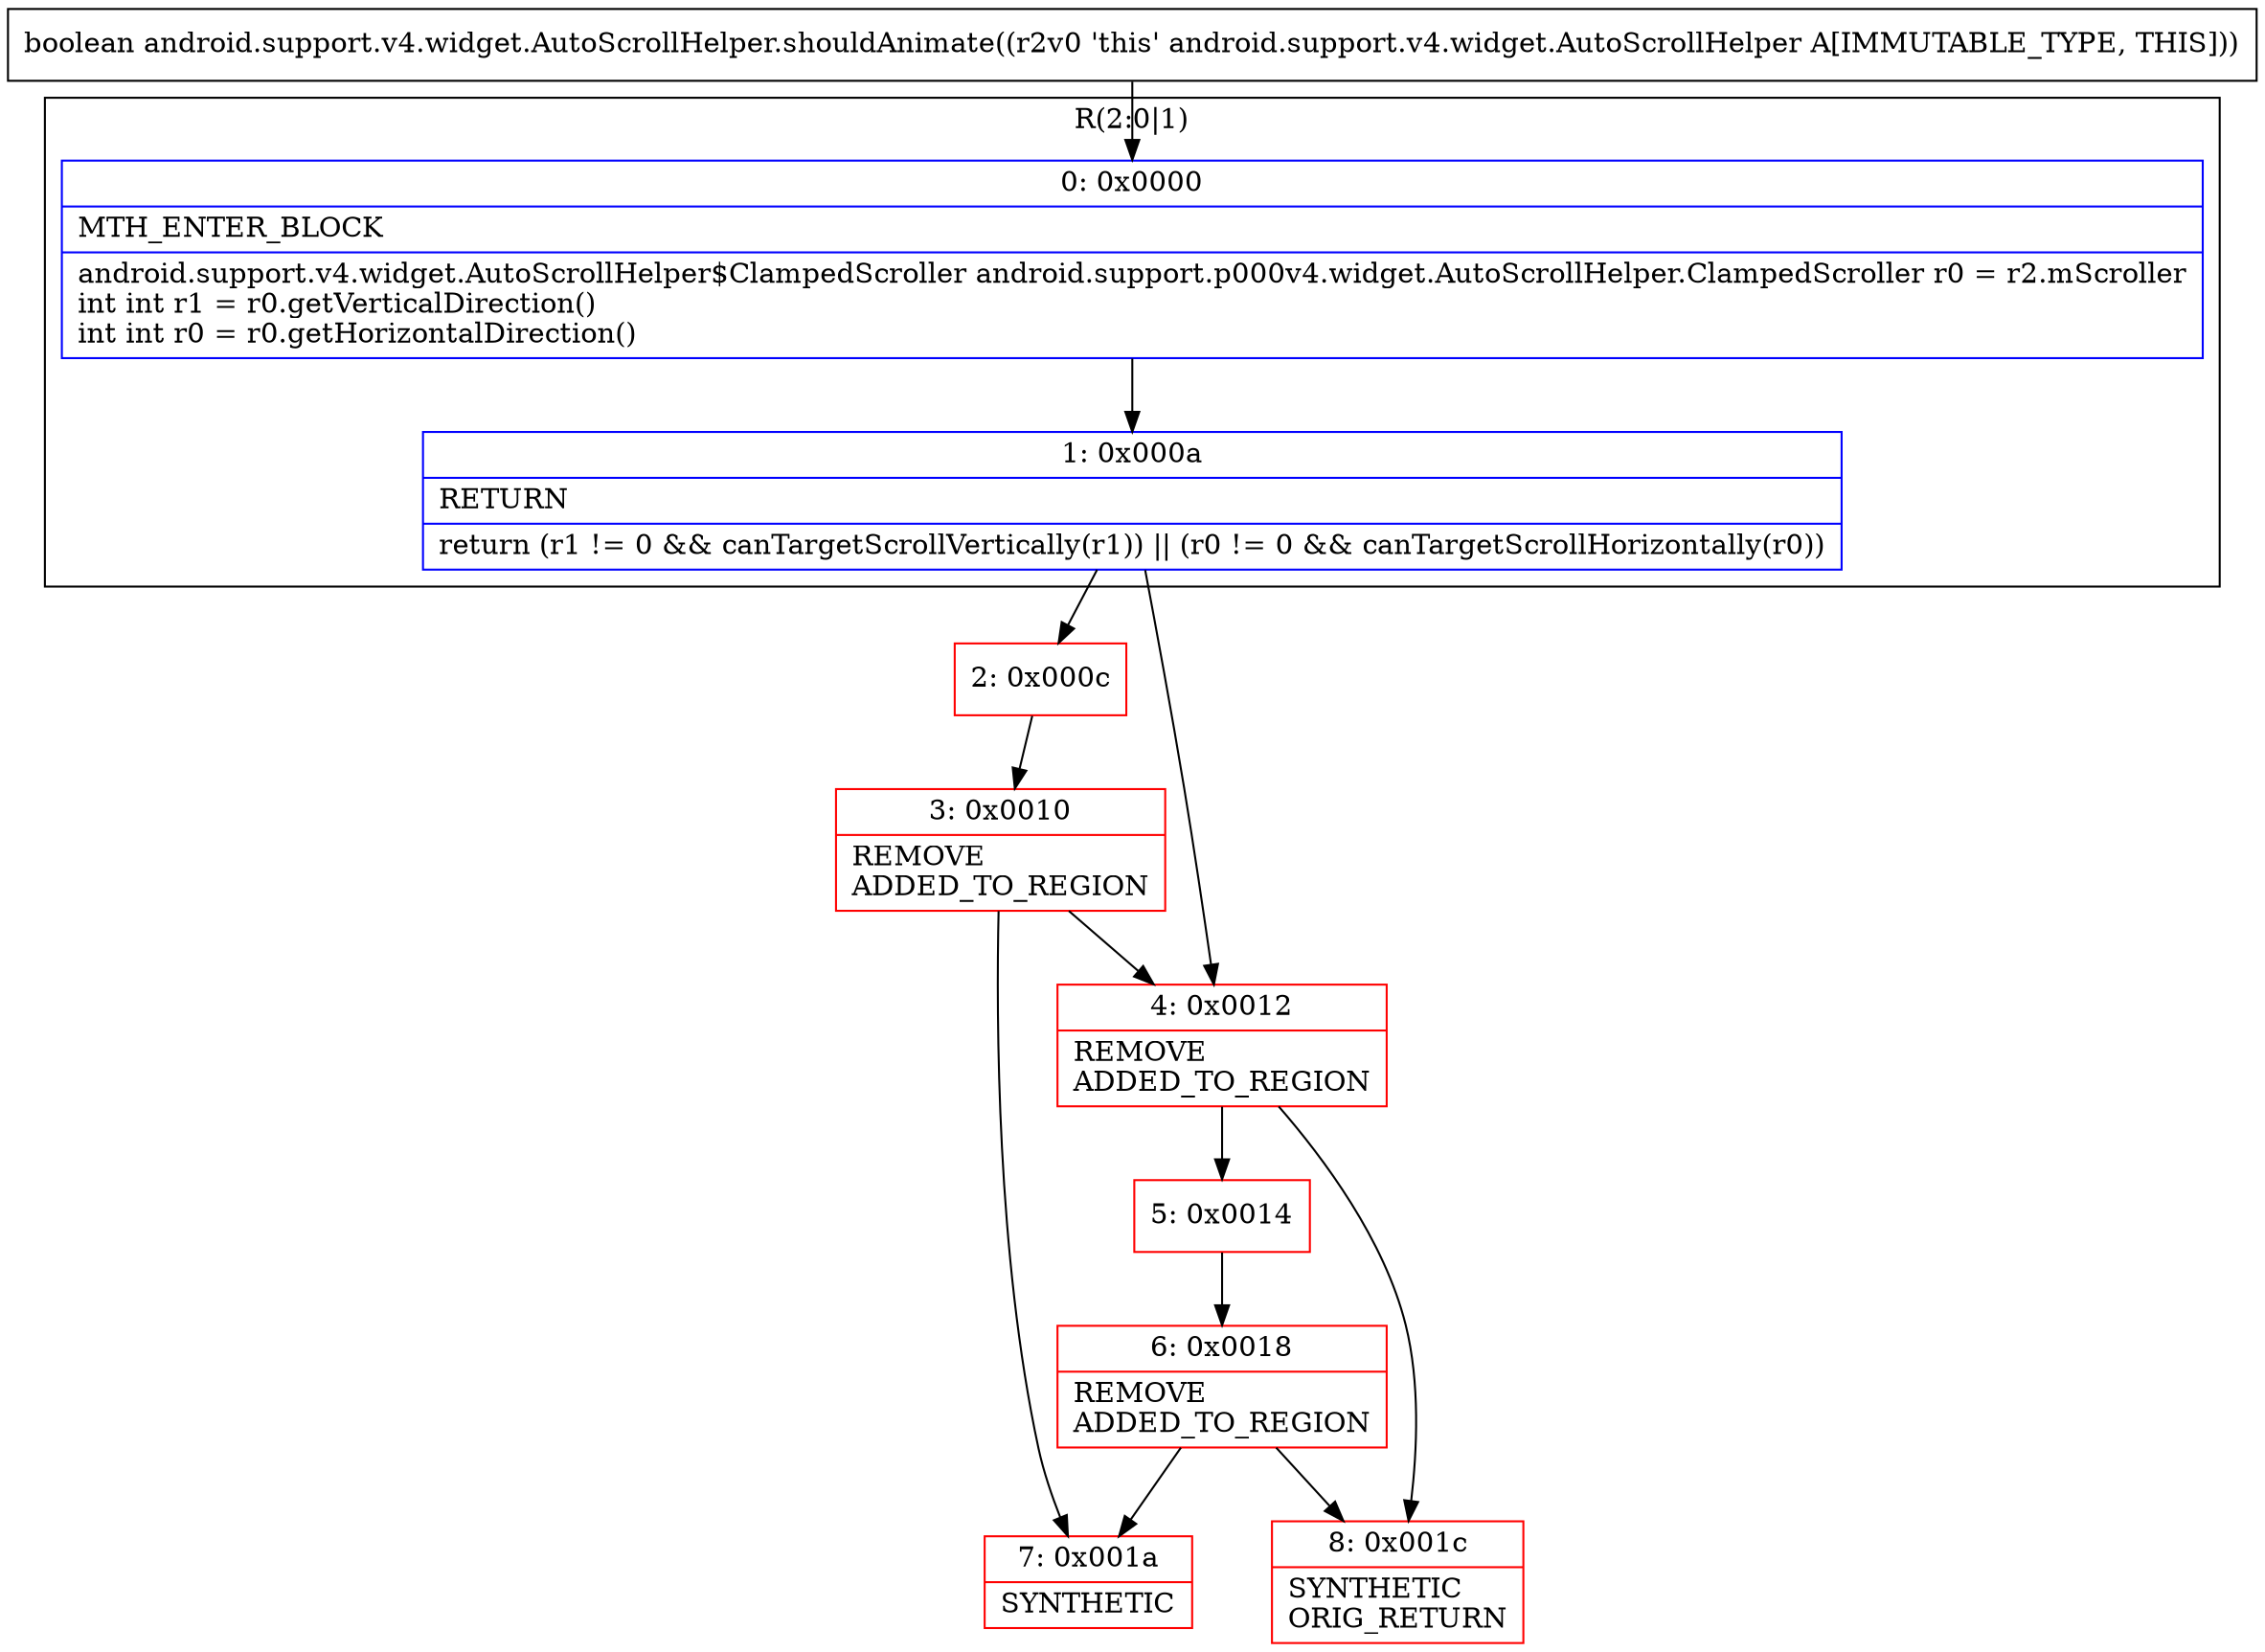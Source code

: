 digraph "CFG forandroid.support.v4.widget.AutoScrollHelper.shouldAnimate()Z" {
subgraph cluster_Region_1870124900 {
label = "R(2:0|1)";
node [shape=record,color=blue];
Node_0 [shape=record,label="{0\:\ 0x0000|MTH_ENTER_BLOCK\l|android.support.v4.widget.AutoScrollHelper$ClampedScroller android.support.p000v4.widget.AutoScrollHelper.ClampedScroller r0 = r2.mScroller\lint int r1 = r0.getVerticalDirection()\lint int r0 = r0.getHorizontalDirection()\l}"];
Node_1 [shape=record,label="{1\:\ 0x000a|RETURN\l|return (r1 != 0 && canTargetScrollVertically(r1)) \|\| (r0 != 0 && canTargetScrollHorizontally(r0))\l}"];
}
Node_2 [shape=record,color=red,label="{2\:\ 0x000c}"];
Node_3 [shape=record,color=red,label="{3\:\ 0x0010|REMOVE\lADDED_TO_REGION\l}"];
Node_4 [shape=record,color=red,label="{4\:\ 0x0012|REMOVE\lADDED_TO_REGION\l}"];
Node_5 [shape=record,color=red,label="{5\:\ 0x0014}"];
Node_6 [shape=record,color=red,label="{6\:\ 0x0018|REMOVE\lADDED_TO_REGION\l}"];
Node_7 [shape=record,color=red,label="{7\:\ 0x001a|SYNTHETIC\l}"];
Node_8 [shape=record,color=red,label="{8\:\ 0x001c|SYNTHETIC\lORIG_RETURN\l}"];
MethodNode[shape=record,label="{boolean android.support.v4.widget.AutoScrollHelper.shouldAnimate((r2v0 'this' android.support.v4.widget.AutoScrollHelper A[IMMUTABLE_TYPE, THIS])) }"];
MethodNode -> Node_0;
Node_0 -> Node_1;
Node_1 -> Node_2;
Node_1 -> Node_4;
Node_2 -> Node_3;
Node_3 -> Node_4;
Node_3 -> Node_7;
Node_4 -> Node_5;
Node_4 -> Node_8;
Node_5 -> Node_6;
Node_6 -> Node_7;
Node_6 -> Node_8;
}

